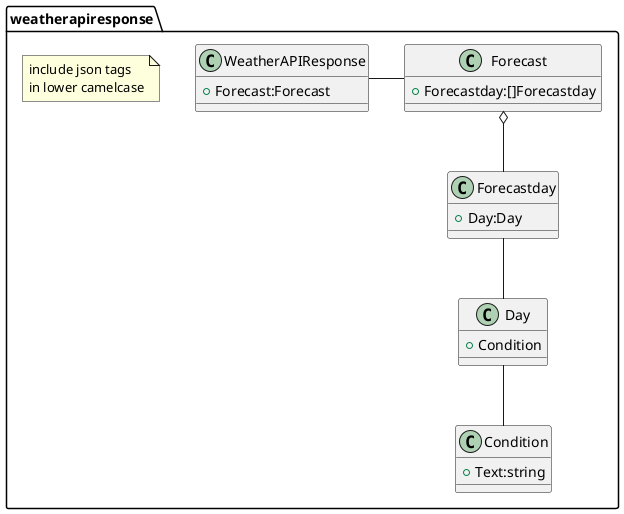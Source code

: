 @startuml

package "weatherapiresponse" {
    note as n1
        include json tags
        in lower camelcase
    end note

    class WeatherAPIResponse {
        + Forecast:Forecast
    }

    class Forecast {
        + Forecastday:[]Forecastday
    }

    class Forecastday {
        + Day:Day
    }

    class Day {
        + Condition
    }

    class Condition {
        + Text:string
    }
}
WeatherAPIResponse - Forecast
Forecast o-- Forecastday
Forecastday -- Day
Day -- Condition

@enduml
